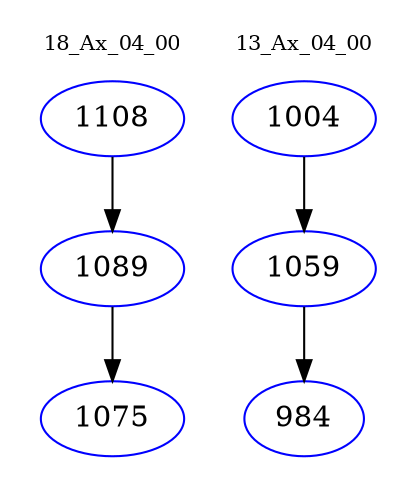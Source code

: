 digraph{
subgraph cluster_0 {
color = white
label = "18_Ax_04_00";
fontsize=10;
T0_1108 [label="1108", color="blue"]
T0_1108 -> T0_1089 [color="black"]
T0_1089 [label="1089", color="blue"]
T0_1089 -> T0_1075 [color="black"]
T0_1075 [label="1075", color="blue"]
}
subgraph cluster_1 {
color = white
label = "13_Ax_04_00";
fontsize=10;
T1_1004 [label="1004", color="blue"]
T1_1004 -> T1_1059 [color="black"]
T1_1059 [label="1059", color="blue"]
T1_1059 -> T1_984 [color="black"]
T1_984 [label="984", color="blue"]
}
}
